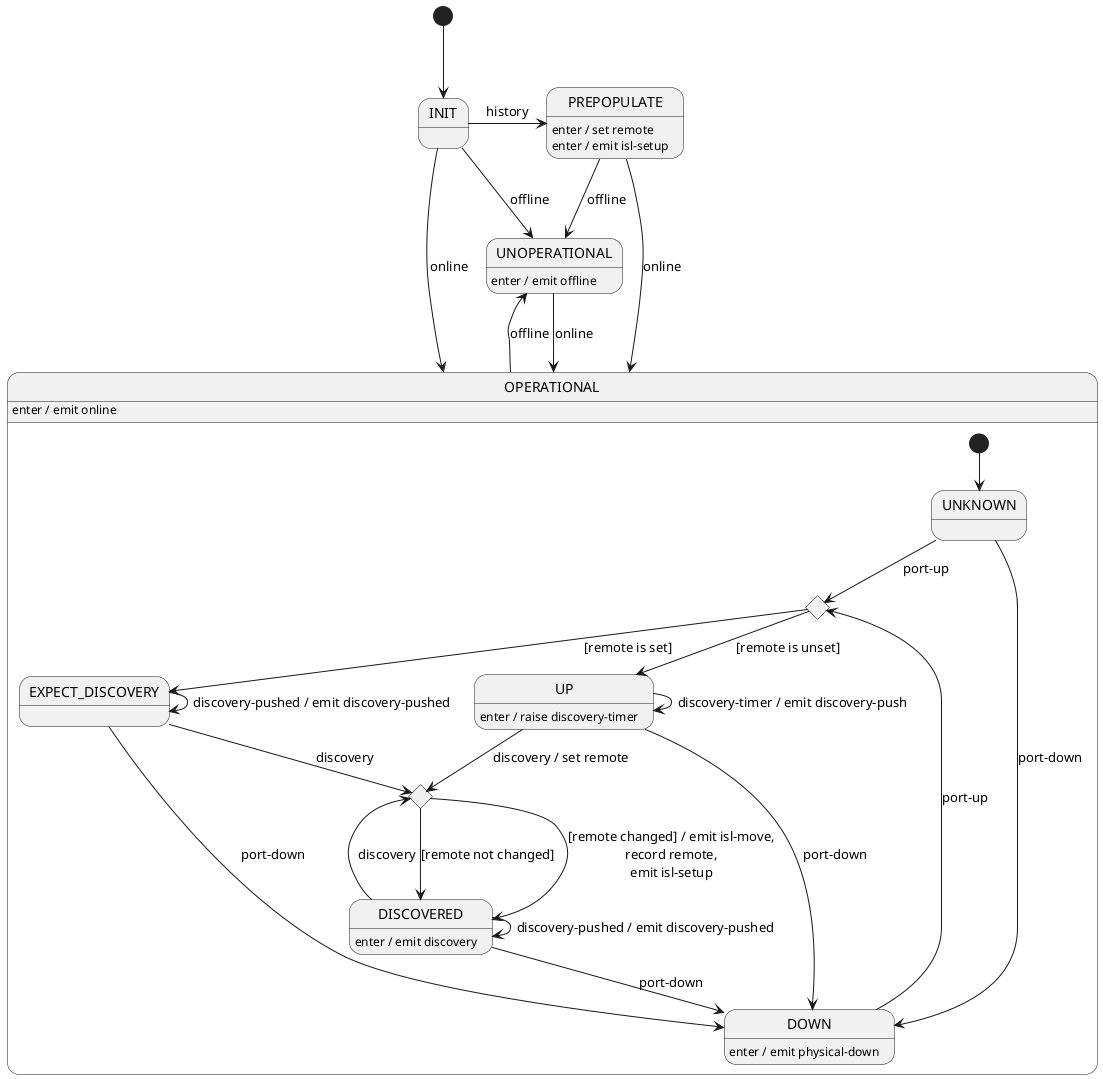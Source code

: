 Internal state:
* remote endpoint (swId + port) (initial not set)

Input signals:
* port-up
* port-down
* discovery-timer
* discovery
* discovery-pushed
* online
* offline

Output signals:
* isl-move
* force-down (?)
* physical-down
* discovery
* discovery-pushed
* online
* offline

@startuml
[*] --> INIT

INIT -r-> PREPOPULATE : history
INIT --> UNOPERATIONAL : offline
INIT --> OPERATIONAL : online

PREPOPULATE --> OPERATIONAL : online
PREPOPULATE --> UNOPERATIONAL : offline
PREPOPULATE : enter / set remote
PREPOPULATE : enter / emit isl-setup

state OPERATIONAL {
    OPERATIONAL : enter / emit online

    state discoveredChoice <<choice>>
    state movedChoice <<choice>>

    [*] --> UNKNOWN

    UNKNOWN --> DOWN : port-down
    UNKNOWN --> discoveredChoice : port-up

    DOWN --> discoveredChoice : port-up
    DOWN : enter / emit physical-down

    discoveredChoice --> UP : [remote is unset]
    discoveredChoice --> EXPECT_DISCOVERY : [remote is set]

    UP --> DOWN : port-down
    UP --> UP : discovery-timer / emit discovery-push
    UP --> movedChoice : discovery / set remote
    UP : enter / raise discovery-timer

    EXPECT_DISCOVERY --> movedChoice : discovery
    EXPECT_DISCOVERY --> DOWN : port-down
    EXPECT_DISCOVERY --> EXPECT_DISCOVERY : discovery-pushed / emit discovery-pushed

    movedChoice --> DISCOVERED : [remote not changed]
    movedChoice --> DISCOVERED : [remote changed] / emit isl-move,\nrecord remote,\nemit isl-setup

    DISCOVERED --> movedChoice : discovery
    DISCOVERED --> DISCOVERED : discovery-pushed / emit discovery-pushed
    DISCOVERED --> DOWN : port-down
    DISCOVERED : enter / emit discovery
}

OPERATIONAL --> UNOPERATIONAL : offline

UNOPERATIONAL --> OPERATIONAL : online
UNOPERATIONAL : enter / emit offline

@enduml
